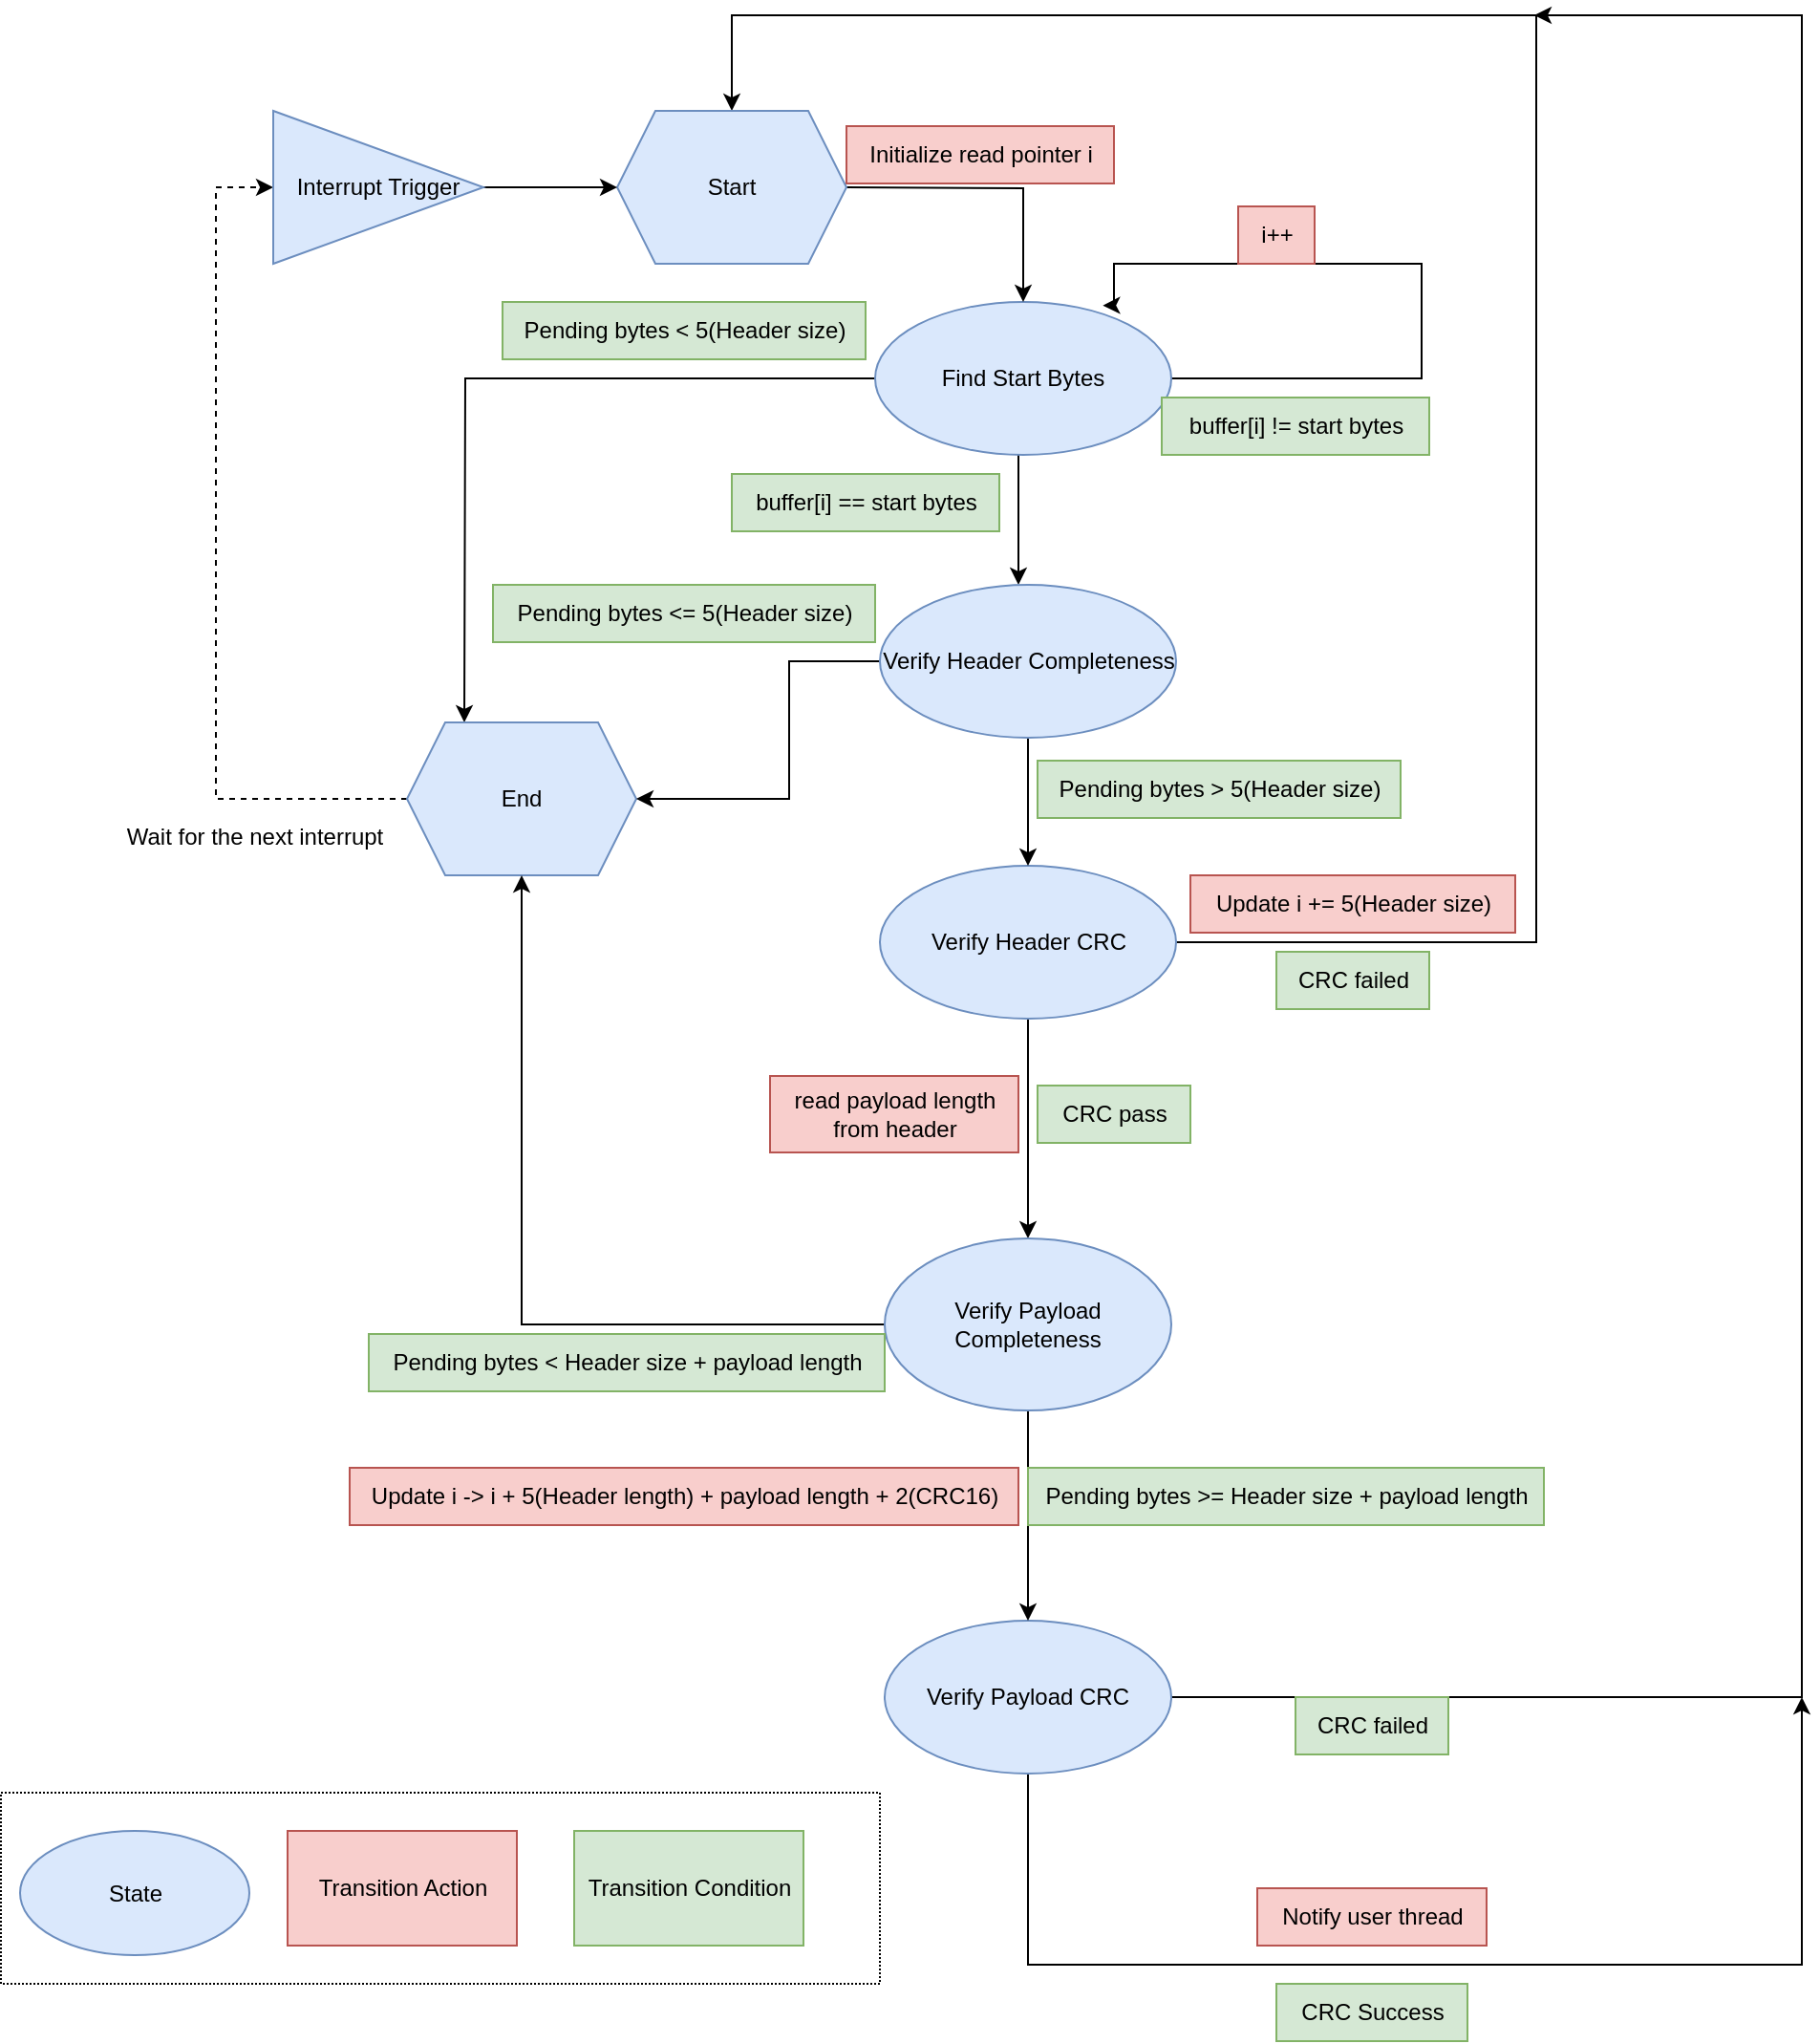 <mxfile version="24.6.1" type="device">
  <diagram id="C5RBs43oDa-KdzZeNtuy" name="Page-1">
    <mxGraphModel dx="1925" dy="1642" grid="1" gridSize="10" guides="1" tooltips="1" connect="1" arrows="1" fold="1" page="1" pageScale="1" pageWidth="827" pageHeight="1169" math="0" shadow="0">
      <root>
        <mxCell id="WIyWlLk6GJQsqaUBKTNV-0" />
        <mxCell id="WIyWlLk6GJQsqaUBKTNV-1" parent="WIyWlLk6GJQsqaUBKTNV-0" />
        <mxCell id="wikZsObQmXRi_lTtwpQJ-37" style="edgeStyle=orthogonalEdgeStyle;rounded=0;orthogonalLoop=1;jettySize=auto;html=1;entryX=0.769;entryY=0.023;entryDx=0;entryDy=0;entryPerimeter=0;" edge="1" parent="WIyWlLk6GJQsqaUBKTNV-1" source="wikZsObQmXRi_lTtwpQJ-29" target="wikZsObQmXRi_lTtwpQJ-29">
          <mxGeometry relative="1" as="geometry">
            <mxPoint x="580" y="160" as="targetPoint" />
            <Array as="points">
              <mxPoint x="581" y="220" />
              <mxPoint x="581" y="160" />
              <mxPoint x="420" y="160" />
              <mxPoint x="420" y="182" />
            </Array>
          </mxGeometry>
        </mxCell>
        <mxCell id="wikZsObQmXRi_lTtwpQJ-48" style="edgeStyle=orthogonalEdgeStyle;rounded=0;orthogonalLoop=1;jettySize=auto;html=1;entryX=0.5;entryY=0;entryDx=0;entryDy=0;exitX=0;exitY=0.5;exitDx=0;exitDy=0;" edge="1" parent="WIyWlLk6GJQsqaUBKTNV-1" source="wikZsObQmXRi_lTtwpQJ-29">
          <mxGeometry relative="1" as="geometry">
            <mxPoint x="265.0" y="220.059" as="sourcePoint" />
            <mxPoint x="80" y="400" as="targetPoint" />
          </mxGeometry>
        </mxCell>
        <mxCell id="wikZsObQmXRi_lTtwpQJ-72" style="edgeStyle=orthogonalEdgeStyle;rounded=0;orthogonalLoop=1;jettySize=auto;html=1;" edge="1" parent="WIyWlLk6GJQsqaUBKTNV-1">
          <mxGeometry relative="1" as="geometry">
            <mxPoint x="383.011" y="256.428" as="sourcePoint" />
            <mxPoint x="370" y="328" as="targetPoint" />
            <Array as="points">
              <mxPoint x="370" y="256" />
            </Array>
          </mxGeometry>
        </mxCell>
        <mxCell id="wikZsObQmXRi_lTtwpQJ-29" value="Find Start Bytes" style="ellipse;whiteSpace=wrap;html=1;fillColor=#dae8fc;strokeColor=#6c8ebf;" vertex="1" parent="WIyWlLk6GJQsqaUBKTNV-1">
          <mxGeometry x="295" y="180" width="155" height="80" as="geometry" />
        </mxCell>
        <mxCell id="wikZsObQmXRi_lTtwpQJ-53" style="edgeStyle=orthogonalEdgeStyle;rounded=0;orthogonalLoop=1;jettySize=auto;html=1;exitX=1;exitY=0.5;exitDx=0;exitDy=0;" edge="1" parent="WIyWlLk6GJQsqaUBKTNV-1" source="wikZsObQmXRi_lTtwpQJ-31" target="wikZsObQmXRi_lTtwpQJ-44">
          <mxGeometry relative="1" as="geometry">
            <mxPoint x="640" y="68" as="targetPoint" />
            <mxPoint x="460" y="510" as="sourcePoint" />
            <Array as="points">
              <mxPoint x="641" y="515" />
              <mxPoint x="641" y="30" />
              <mxPoint x="220" y="30" />
            </Array>
          </mxGeometry>
        </mxCell>
        <mxCell id="wikZsObQmXRi_lTtwpQJ-78" style="edgeStyle=orthogonalEdgeStyle;rounded=0;orthogonalLoop=1;jettySize=auto;html=1;exitX=0.5;exitY=1;exitDx=0;exitDy=0;" edge="1" parent="WIyWlLk6GJQsqaUBKTNV-1" source="wikZsObQmXRi_lTtwpQJ-31" target="wikZsObQmXRi_lTtwpQJ-64">
          <mxGeometry relative="1" as="geometry" />
        </mxCell>
        <mxCell id="wikZsObQmXRi_lTtwpQJ-31" value="Verify Header CRC" style="ellipse;whiteSpace=wrap;html=1;fillColor=#dae8fc;strokeColor=#6c8ebf;" vertex="1" parent="WIyWlLk6GJQsqaUBKTNV-1">
          <mxGeometry x="297.5" y="475" width="155" height="80" as="geometry" />
        </mxCell>
        <mxCell id="wikZsObQmXRi_lTtwpQJ-35" style="edgeStyle=orthogonalEdgeStyle;rounded=0;orthogonalLoop=1;jettySize=auto;html=1;" edge="1" parent="WIyWlLk6GJQsqaUBKTNV-1" target="wikZsObQmXRi_lTtwpQJ-29">
          <mxGeometry relative="1" as="geometry">
            <mxPoint x="280" y="120" as="sourcePoint" />
          </mxGeometry>
        </mxCell>
        <mxCell id="wikZsObQmXRi_lTtwpQJ-36" value="Initialize read pointer i" style="text;html=1;align=center;verticalAlign=middle;resizable=0;points=[];autosize=1;strokeColor=#b85450;fillColor=#f8cecc;" vertex="1" parent="WIyWlLk6GJQsqaUBKTNV-1">
          <mxGeometry x="280" y="88" width="140" height="30" as="geometry" />
        </mxCell>
        <mxCell id="wikZsObQmXRi_lTtwpQJ-39" value="buffer[i] != start bytes" style="text;html=1;align=center;verticalAlign=middle;resizable=0;points=[];autosize=1;strokeColor=#82b366;fillColor=#d5e8d4;" vertex="1" parent="WIyWlLk6GJQsqaUBKTNV-1">
          <mxGeometry x="445" y="230" width="140" height="30" as="geometry" />
        </mxCell>
        <mxCell id="wikZsObQmXRi_lTtwpQJ-42" value="i++" style="text;html=1;align=center;verticalAlign=middle;resizable=0;points=[];autosize=1;strokeColor=#b85450;fillColor=#f8cecc;" vertex="1" parent="WIyWlLk6GJQsqaUBKTNV-1">
          <mxGeometry x="485" y="130" width="40" height="30" as="geometry" />
        </mxCell>
        <mxCell id="wikZsObQmXRi_lTtwpQJ-44" value="Start" style="shape=hexagon;perimeter=hexagonPerimeter2;whiteSpace=wrap;html=1;fixedSize=1;fillColor=#dae8fc;strokeColor=#6c8ebf;" vertex="1" parent="WIyWlLk6GJQsqaUBKTNV-1">
          <mxGeometry x="160" y="80" width="120" height="80" as="geometry" />
        </mxCell>
        <mxCell id="wikZsObQmXRi_lTtwpQJ-92" style="edgeStyle=orthogonalEdgeStyle;rounded=0;orthogonalLoop=1;jettySize=auto;html=1;entryX=0;entryY=0.5;entryDx=0;entryDy=0;dashed=1;" edge="1" parent="WIyWlLk6GJQsqaUBKTNV-1" source="wikZsObQmXRi_lTtwpQJ-47" target="wikZsObQmXRi_lTtwpQJ-94">
          <mxGeometry relative="1" as="geometry">
            <mxPoint x="-50" y="440" as="targetPoint" />
            <Array as="points">
              <mxPoint x="-50" y="440" />
              <mxPoint x="-50" y="120" />
            </Array>
          </mxGeometry>
        </mxCell>
        <mxCell id="wikZsObQmXRi_lTtwpQJ-47" value="End" style="shape=hexagon;perimeter=hexagonPerimeter2;whiteSpace=wrap;html=1;fixedSize=1;fillColor=#dae8fc;strokeColor=#6c8ebf;" vertex="1" parent="WIyWlLk6GJQsqaUBKTNV-1">
          <mxGeometry x="50" y="400" width="120" height="80" as="geometry" />
        </mxCell>
        <mxCell id="wikZsObQmXRi_lTtwpQJ-49" value="Pending bytes &amp;lt; 5(Header size) " style="text;html=1;align=center;verticalAlign=middle;resizable=0;points=[];autosize=1;strokeColor=#82b366;fillColor=#d5e8d4;" vertex="1" parent="WIyWlLk6GJQsqaUBKTNV-1">
          <mxGeometry x="100" y="180" width="190" height="30" as="geometry" />
        </mxCell>
        <mxCell id="wikZsObQmXRi_lTtwpQJ-52" value="buffer[i] == start bytes" style="text;html=1;align=center;verticalAlign=middle;resizable=0;points=[];autosize=1;strokeColor=#82b366;fillColor=#d5e8d4;" vertex="1" parent="WIyWlLk6GJQsqaUBKTNV-1">
          <mxGeometry x="220" y="270" width="140" height="30" as="geometry" />
        </mxCell>
        <mxCell id="wikZsObQmXRi_lTtwpQJ-55" value="CRC failed" style="text;html=1;align=center;verticalAlign=middle;resizable=0;points=[];autosize=1;strokeColor=#82b366;fillColor=#d5e8d4;" vertex="1" parent="WIyWlLk6GJQsqaUBKTNV-1">
          <mxGeometry x="505" y="520" width="80" height="30" as="geometry" />
        </mxCell>
        <mxCell id="wikZsObQmXRi_lTtwpQJ-59" value="Update i += 5(Header size)" style="text;html=1;align=center;verticalAlign=middle;resizable=0;points=[];autosize=1;strokeColor=#b85450;fillColor=#f8cecc;" vertex="1" parent="WIyWlLk6GJQsqaUBKTNV-1">
          <mxGeometry x="460" y="480" width="170" height="30" as="geometry" />
        </mxCell>
        <mxCell id="wikZsObQmXRi_lTtwpQJ-61" value="CRC pass" style="text;html=1;align=center;verticalAlign=middle;resizable=0;points=[];autosize=1;strokeColor=#82b366;fillColor=#d5e8d4;" vertex="1" parent="WIyWlLk6GJQsqaUBKTNV-1">
          <mxGeometry x="380" y="590" width="80" height="30" as="geometry" />
        </mxCell>
        <mxCell id="wikZsObQmXRi_lTtwpQJ-87" style="edgeStyle=orthogonalEdgeStyle;rounded=0;orthogonalLoop=1;jettySize=auto;html=1;" edge="1" parent="WIyWlLk6GJQsqaUBKTNV-1" source="wikZsObQmXRi_lTtwpQJ-63">
          <mxGeometry relative="1" as="geometry">
            <mxPoint x="780" y="910" as="targetPoint" />
            <Array as="points">
              <mxPoint x="375" y="1050" />
            </Array>
          </mxGeometry>
        </mxCell>
        <mxCell id="wikZsObQmXRi_lTtwpQJ-97" style="edgeStyle=orthogonalEdgeStyle;rounded=0;orthogonalLoop=1;jettySize=auto;html=1;" edge="1" parent="WIyWlLk6GJQsqaUBKTNV-1" source="wikZsObQmXRi_lTtwpQJ-63">
          <mxGeometry relative="1" as="geometry">
            <mxPoint x="640" y="30" as="targetPoint" />
            <Array as="points">
              <mxPoint x="780" y="910" />
            </Array>
          </mxGeometry>
        </mxCell>
        <mxCell id="wikZsObQmXRi_lTtwpQJ-63" value="&lt;div&gt;Verify Payload CRC&lt;/div&gt;" style="ellipse;whiteSpace=wrap;html=1;fillColor=#dae8fc;strokeColor=#6c8ebf;" vertex="1" parent="WIyWlLk6GJQsqaUBKTNV-1">
          <mxGeometry x="300" y="870" width="150" height="80" as="geometry" />
        </mxCell>
        <mxCell id="wikZsObQmXRi_lTtwpQJ-67" style="edgeStyle=orthogonalEdgeStyle;rounded=0;orthogonalLoop=1;jettySize=auto;html=1;entryX=0.5;entryY=1;entryDx=0;entryDy=0;" edge="1" parent="WIyWlLk6GJQsqaUBKTNV-1" source="wikZsObQmXRi_lTtwpQJ-64" target="wikZsObQmXRi_lTtwpQJ-47">
          <mxGeometry relative="1" as="geometry">
            <mxPoint x="100" y="715" as="targetPoint" />
          </mxGeometry>
        </mxCell>
        <mxCell id="wikZsObQmXRi_lTtwpQJ-81" style="edgeStyle=orthogonalEdgeStyle;rounded=0;orthogonalLoop=1;jettySize=auto;html=1;exitX=0.5;exitY=1;exitDx=0;exitDy=0;entryX=0.5;entryY=0;entryDx=0;entryDy=0;" edge="1" parent="WIyWlLk6GJQsqaUBKTNV-1" source="wikZsObQmXRi_lTtwpQJ-64" target="wikZsObQmXRi_lTtwpQJ-63">
          <mxGeometry relative="1" as="geometry" />
        </mxCell>
        <mxCell id="wikZsObQmXRi_lTtwpQJ-64" value="Verify Payload Completeness" style="ellipse;whiteSpace=wrap;html=1;fillColor=#dae8fc;strokeColor=#6c8ebf;" vertex="1" parent="WIyWlLk6GJQsqaUBKTNV-1">
          <mxGeometry x="300" y="670" width="150" height="90" as="geometry" />
        </mxCell>
        <mxCell id="wikZsObQmXRi_lTtwpQJ-70" style="edgeStyle=orthogonalEdgeStyle;rounded=0;orthogonalLoop=1;jettySize=auto;html=1;" edge="1" parent="WIyWlLk6GJQsqaUBKTNV-1" source="wikZsObQmXRi_lTtwpQJ-68" target="wikZsObQmXRi_lTtwpQJ-31">
          <mxGeometry relative="1" as="geometry" />
        </mxCell>
        <mxCell id="wikZsObQmXRi_lTtwpQJ-74" style="edgeStyle=orthogonalEdgeStyle;rounded=0;orthogonalLoop=1;jettySize=auto;html=1;entryX=1;entryY=0.5;entryDx=0;entryDy=0;" edge="1" parent="WIyWlLk6GJQsqaUBKTNV-1" source="wikZsObQmXRi_lTtwpQJ-68" target="wikZsObQmXRi_lTtwpQJ-47">
          <mxGeometry relative="1" as="geometry">
            <Array as="points">
              <mxPoint x="250" y="368" />
              <mxPoint x="250" y="440" />
            </Array>
          </mxGeometry>
        </mxCell>
        <mxCell id="wikZsObQmXRi_lTtwpQJ-68" value="Verify Header Completeness" style="ellipse;whiteSpace=wrap;html=1;fillColor=#dae8fc;strokeColor=#6c8ebf;" vertex="1" parent="WIyWlLk6GJQsqaUBKTNV-1">
          <mxGeometry x="297.5" y="328" width="155" height="80" as="geometry" />
        </mxCell>
        <mxCell id="wikZsObQmXRi_lTtwpQJ-75" value="Pending bytes &amp;lt;= 5(Header size) " style="text;html=1;align=center;verticalAlign=middle;resizable=0;points=[];autosize=1;strokeColor=#82b366;fillColor=#d5e8d4;" vertex="1" parent="WIyWlLk6GJQsqaUBKTNV-1">
          <mxGeometry x="95" y="328" width="200" height="30" as="geometry" />
        </mxCell>
        <mxCell id="wikZsObQmXRi_lTtwpQJ-76" value="Pending bytes &amp;gt; 5(Header size) " style="text;html=1;align=center;verticalAlign=middle;resizable=0;points=[];autosize=1;strokeColor=#82b366;fillColor=#d5e8d4;" vertex="1" parent="WIyWlLk6GJQsqaUBKTNV-1">
          <mxGeometry x="380" y="420" width="190" height="30" as="geometry" />
        </mxCell>
        <mxCell id="wikZsObQmXRi_lTtwpQJ-79" value="Pending bytes &amp;lt; Header size + payload length " style="text;html=1;align=center;verticalAlign=middle;resizable=0;points=[];autosize=1;strokeColor=#82b366;fillColor=#d5e8d4;" vertex="1" parent="WIyWlLk6GJQsqaUBKTNV-1">
          <mxGeometry x="30" y="720" width="270" height="30" as="geometry" />
        </mxCell>
        <mxCell id="wikZsObQmXRi_lTtwpQJ-80" value="&lt;div&gt;read payload length&lt;/div&gt;&lt;div&gt;from header&lt;br&gt;&lt;/div&gt;" style="text;html=1;align=center;verticalAlign=middle;resizable=0;points=[];autosize=1;strokeColor=#b85450;fillColor=#f8cecc;" vertex="1" parent="WIyWlLk6GJQsqaUBKTNV-1">
          <mxGeometry x="240" y="585" width="130" height="40" as="geometry" />
        </mxCell>
        <mxCell id="wikZsObQmXRi_lTtwpQJ-82" value="Pending bytes &amp;gt;= Header size + payload length " style="text;html=1;align=center;verticalAlign=middle;resizable=0;points=[];autosize=1;strokeColor=#82b366;fillColor=#d5e8d4;" vertex="1" parent="WIyWlLk6GJQsqaUBKTNV-1">
          <mxGeometry x="375" y="790" width="270" height="30" as="geometry" />
        </mxCell>
        <mxCell id="wikZsObQmXRi_lTtwpQJ-85" value="&lt;font&gt;Update i -&amp;gt; i + 5(Header length) + payload length + 2(CRC16)&lt;/font&gt;" style="text;html=1;align=center;verticalAlign=middle;resizable=0;points=[];autosize=1;fillColor=#f8cecc;strokeColor=#b85450;" vertex="1" parent="WIyWlLk6GJQsqaUBKTNV-1">
          <mxGeometry x="20" y="790" width="350" height="30" as="geometry" />
        </mxCell>
        <mxCell id="wikZsObQmXRi_lTtwpQJ-86" value="CRC failed" style="text;html=1;align=center;verticalAlign=middle;resizable=0;points=[];autosize=1;strokeColor=#82b366;fillColor=#d5e8d4;" vertex="1" parent="WIyWlLk6GJQsqaUBKTNV-1">
          <mxGeometry x="515" y="910" width="80" height="30" as="geometry" />
        </mxCell>
        <mxCell id="wikZsObQmXRi_lTtwpQJ-88" value="CRC Success" style="text;html=1;align=center;verticalAlign=middle;resizable=0;points=[];autosize=1;strokeColor=#82b366;fillColor=#d5e8d4;" vertex="1" parent="WIyWlLk6GJQsqaUBKTNV-1">
          <mxGeometry x="505" y="1060" width="100" height="30" as="geometry" />
        </mxCell>
        <mxCell id="wikZsObQmXRi_lTtwpQJ-91" value="Notify user thread" style="text;html=1;align=center;verticalAlign=middle;resizable=0;points=[];autosize=1;strokeColor=#b85450;fillColor=#f8cecc;" vertex="1" parent="WIyWlLk6GJQsqaUBKTNV-1">
          <mxGeometry x="495" y="1010" width="120" height="30" as="geometry" />
        </mxCell>
        <mxCell id="wikZsObQmXRi_lTtwpQJ-93" value="Wait for the next interrupt" style="text;html=1;align=center;verticalAlign=middle;resizable=0;points=[];autosize=1;strokeColor=none;fillColor=none;" vertex="1" parent="WIyWlLk6GJQsqaUBKTNV-1">
          <mxGeometry x="-110" y="445" width="160" height="30" as="geometry" />
        </mxCell>
        <mxCell id="wikZsObQmXRi_lTtwpQJ-95" style="edgeStyle=orthogonalEdgeStyle;rounded=0;orthogonalLoop=1;jettySize=auto;html=1;entryX=0;entryY=0.5;entryDx=0;entryDy=0;" edge="1" parent="WIyWlLk6GJQsqaUBKTNV-1" source="wikZsObQmXRi_lTtwpQJ-94" target="wikZsObQmXRi_lTtwpQJ-44">
          <mxGeometry relative="1" as="geometry" />
        </mxCell>
        <mxCell id="wikZsObQmXRi_lTtwpQJ-94" value="Interrupt Trigger" style="triangle;whiteSpace=wrap;html=1;fillColor=#dae8fc;strokeColor=#6c8ebf;" vertex="1" parent="WIyWlLk6GJQsqaUBKTNV-1">
          <mxGeometry x="-20" y="80" width="110" height="80" as="geometry" />
        </mxCell>
        <mxCell id="wikZsObQmXRi_lTtwpQJ-100" value="State" style="ellipse;whiteSpace=wrap;html=1;fillColor=#dae8fc;strokeColor=#6c8ebf;" vertex="1" parent="WIyWlLk6GJQsqaUBKTNV-1">
          <mxGeometry x="-152.5" y="980" width="120" height="65" as="geometry" />
        </mxCell>
        <mxCell id="wikZsObQmXRi_lTtwpQJ-101" value="&lt;div&gt;Transition Condition&lt;/div&gt;" style="rounded=0;whiteSpace=wrap;html=1;fillColor=#d5e8d4;strokeColor=#82b366;" vertex="1" parent="WIyWlLk6GJQsqaUBKTNV-1">
          <mxGeometry x="137.5" y="980" width="120" height="60" as="geometry" />
        </mxCell>
        <mxCell id="wikZsObQmXRi_lTtwpQJ-102" value="Transition Action" style="rounded=0;whiteSpace=wrap;html=1;fillColor=#f8cecc;strokeColor=#b85450;" vertex="1" parent="WIyWlLk6GJQsqaUBKTNV-1">
          <mxGeometry x="-12.5" y="980" width="120" height="60" as="geometry" />
        </mxCell>
        <mxCell id="wikZsObQmXRi_lTtwpQJ-105" value="" style="rounded=0;whiteSpace=wrap;html=1;glass=0;shadow=0;fillColor=none;dashed=1;dashPattern=1 1;" vertex="1" parent="WIyWlLk6GJQsqaUBKTNV-1">
          <mxGeometry x="-162.5" y="960" width="460" height="100" as="geometry" />
        </mxCell>
      </root>
    </mxGraphModel>
  </diagram>
</mxfile>
